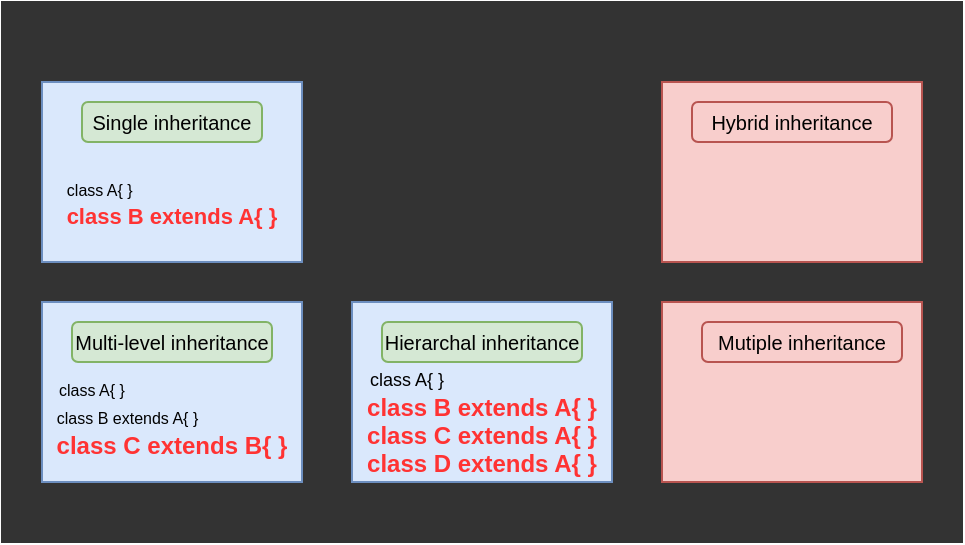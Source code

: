 <mxfile version="28.0.0">
  <diagram name="Page-1" id="l6SmWKEAVkDBvY-FSlMx">
    <mxGraphModel dx="524" dy="278" grid="1" gridSize="10" guides="1" tooltips="1" connect="1" arrows="1" fold="1" page="1" pageScale="1" pageWidth="480" pageHeight="270" math="0" shadow="0">
      <root>
        <mxCell id="0" />
        <mxCell id="1" parent="0" />
        <mxCell id="aFMiYu9Ry08bV4Nyn4JL-1" value="" style="rounded=0;whiteSpace=wrap;html=1;fillColor=#333333;strokeColor=#333333;" parent="1" vertex="1">
          <mxGeometry width="480" height="270" as="geometry" />
        </mxCell>
        <mxCell id="aFMiYu9Ry08bV4Nyn4JL-2" value="&lt;br&gt;&lt;div&gt;&lt;font style=&quot;font-size: 9px;&quot;&gt;&lt;br&gt;&lt;/font&gt;&lt;/div&gt;&lt;div&gt;&lt;font style=&quot;font-size: 8px;&quot;&gt;class A{ }&amp;nbsp;&lt;/font&gt;&lt;font style=&quot;font-size: 9px;&quot;&gt;&amp;nbsp; &amp;nbsp; &amp;nbsp; &amp;nbsp; &amp;nbsp; &amp;nbsp; &amp;nbsp; &amp;nbsp; &amp;nbsp; &amp;nbsp; &amp;nbsp; &amp;nbsp; &amp;nbsp; &amp;nbsp;&amp;nbsp;&lt;/font&gt;&lt;font style=&quot;font-size: 11px;&quot;&gt;&lt;b&gt;&lt;br&gt;&lt;font style=&quot;color: rgb(255, 51, 51);&quot;&gt;class B extends A{ }&lt;/font&gt;&lt;/b&gt;&lt;/font&gt;&lt;/div&gt;" style="rounded=0;whiteSpace=wrap;html=1;fillColor=#dae8fc;strokeColor=#6c8ebf;" parent="1" vertex="1">
          <mxGeometry x="20" y="40" width="130" height="90" as="geometry" />
        </mxCell>
        <mxCell id="aFMiYu9Ry08bV4Nyn4JL-3" value="&lt;div&gt;&lt;br&gt;&lt;/div&gt;&lt;div&gt;&lt;br&gt;&lt;/div&gt;&lt;font style=&quot;font-size: 9px;&quot;&gt;class A{ }&amp;nbsp; &amp;nbsp; &amp;nbsp; &amp;nbsp; &amp;nbsp; &amp;nbsp; &amp;nbsp; &amp;nbsp; &amp;nbsp; &amp;nbsp; &amp;nbsp; &amp;nbsp; &amp;nbsp; &amp;nbsp; &amp;nbsp;&amp;nbsp;&lt;/font&gt;&lt;div&gt;&lt;b&gt;&lt;font style=&quot;color: rgb(255, 51, 51);&quot;&gt;class B extends A{ }&lt;/font&gt;&lt;/b&gt;&lt;/div&gt;&lt;div&gt;&lt;b&gt;&lt;font style=&quot;color: rgb(255, 51, 51);&quot;&gt;class C extends A{ }&lt;/font&gt;&lt;/b&gt;&lt;/div&gt;&lt;div&gt;&lt;b&gt;&lt;font style=&quot;color: rgb(255, 51, 51);&quot;&gt;class D extends A{ }&lt;/font&gt;&lt;/b&gt;&lt;/div&gt;" style="rounded=0;whiteSpace=wrap;html=1;fillColor=#dae8fc;strokeColor=#6c8ebf;" parent="1" vertex="1">
          <mxGeometry x="175" y="150" width="130" height="90" as="geometry" />
        </mxCell>
        <mxCell id="aFMiYu9Ry08bV4Nyn4JL-4" value="" style="rounded=0;whiteSpace=wrap;html=1;fillColor=#f8cecc;strokeColor=#b85450;" parent="1" vertex="1">
          <mxGeometry x="330" y="40" width="130" height="90" as="geometry" />
        </mxCell>
        <mxCell id="aFMiYu9Ry08bV4Nyn4JL-5" value="&lt;div&gt;&lt;font style=&quot;&quot;&gt;&lt;font style=&quot;font-size: 10px;&quot;&gt;&lt;br&gt;&lt;/font&gt;&lt;/font&gt;&lt;/div&gt;&lt;font style=&quot;&quot;&gt;&lt;font style=&quot;&quot;&gt;&lt;div style=&quot;font-size: 10px;&quot;&gt;&lt;span style=&quot;font-size: 8px; background-color: transparent; color: light-dark(rgb(0, 0, 0), rgb(255, 255, 255));&quot;&gt;&lt;br&gt;class A{ }&amp;nbsp; &amp;nbsp; &amp;nbsp; &amp;nbsp; &amp;nbsp; &amp;nbsp; &amp;nbsp; &amp;nbsp; &amp;nbsp; &amp;nbsp; &amp;nbsp; &amp;nbsp; &amp;nbsp; &amp;nbsp; &amp;nbsp; &amp;nbsp; &amp;nbsp; &amp;nbsp;&amp;nbsp;&lt;/span&gt;&lt;/div&gt;&lt;/font&gt;&lt;font style=&quot;font-size: 8px;&quot;&gt;&lt;font style=&quot;&quot;&gt;class B extends A{ }&amp;nbsp; &amp;nbsp; &amp;nbsp; &amp;nbsp; &amp;nbsp; &amp;nbsp; &amp;nbsp; &amp;nbsp; &amp;nbsp; &amp;nbsp;&amp;nbsp;&lt;/font&gt;&lt;/font&gt;&lt;br&gt;&lt;font style=&quot;color: rgb(255, 51, 51);&quot;&gt;&lt;b&gt;class C extends B{ }&lt;/b&gt;&lt;/font&gt;&lt;/font&gt;" style="rounded=0;whiteSpace=wrap;html=1;fillColor=#dae8fc;strokeColor=#6c8ebf;" parent="1" vertex="1">
          <mxGeometry x="20" y="150" width="130" height="90" as="geometry" />
        </mxCell>
        <mxCell id="aFMiYu9Ry08bV4Nyn4JL-6" value="" style="rounded=0;whiteSpace=wrap;html=1;fillColor=#f8cecc;strokeColor=#b85450;" parent="1" vertex="1">
          <mxGeometry x="330" y="150" width="130" height="90" as="geometry" />
        </mxCell>
        <mxCell id="aFMiYu9Ry08bV4Nyn4JL-8" value="&lt;font style=&quot;font-size: 10px;&quot;&gt;Single inheritance&lt;/font&gt;" style="rounded=1;whiteSpace=wrap;html=1;fillColor=#d5e8d4;strokeColor=#82b366;" parent="1" vertex="1">
          <mxGeometry x="40" y="50" width="90" height="20" as="geometry" />
        </mxCell>
        <mxCell id="aFMiYu9Ry08bV4Nyn4JL-9" value="&lt;span style=&quot;font-size: 10px;&quot;&gt;Multi-level inheritance&lt;/span&gt;" style="rounded=1;whiteSpace=wrap;html=1;fillColor=#d5e8d4;strokeColor=#82b366;" parent="1" vertex="1">
          <mxGeometry x="35" y="160" width="100" height="20" as="geometry" />
        </mxCell>
        <mxCell id="s6H6OoXoU9wdsn8efa6i-1" value="&lt;span style=&quot;font-size: 10px;&quot;&gt;Hierarchal inheritance&lt;/span&gt;" style="rounded=1;whiteSpace=wrap;html=1;fillColor=#d5e8d4;strokeColor=#82b366;" vertex="1" parent="1">
          <mxGeometry x="190" y="160" width="100" height="20" as="geometry" />
        </mxCell>
        <mxCell id="s6H6OoXoU9wdsn8efa6i-2" value="&lt;span style=&quot;font-size: 10px;&quot;&gt;Mutiple inheritance&lt;/span&gt;" style="rounded=1;whiteSpace=wrap;html=1;fillColor=#f8cecc;strokeColor=#b85450;" vertex="1" parent="1">
          <mxGeometry x="350" y="160" width="100" height="20" as="geometry" />
        </mxCell>
        <mxCell id="s6H6OoXoU9wdsn8efa6i-3" value="&lt;span style=&quot;font-size: 10px;&quot;&gt;Hybrid inheritance&lt;/span&gt;" style="rounded=1;whiteSpace=wrap;html=1;fillColor=#f8cecc;strokeColor=#b85450;" vertex="1" parent="1">
          <mxGeometry x="345" y="50" width="100" height="20" as="geometry" />
        </mxCell>
      </root>
    </mxGraphModel>
  </diagram>
</mxfile>
